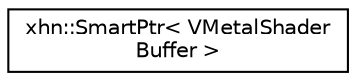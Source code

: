 digraph "Graphical Class Hierarchy"
{
  edge [fontname="Helvetica",fontsize="10",labelfontname="Helvetica",labelfontsize="10"];
  node [fontname="Helvetica",fontsize="10",shape=record];
  rankdir="LR";
  Node1 [label="xhn::SmartPtr\< VMetalShader\lBuffer \>",height=0.2,width=0.4,color="black", fillcolor="white", style="filled",URL="$classxhn_1_1_smart_ptr.html"];
}
